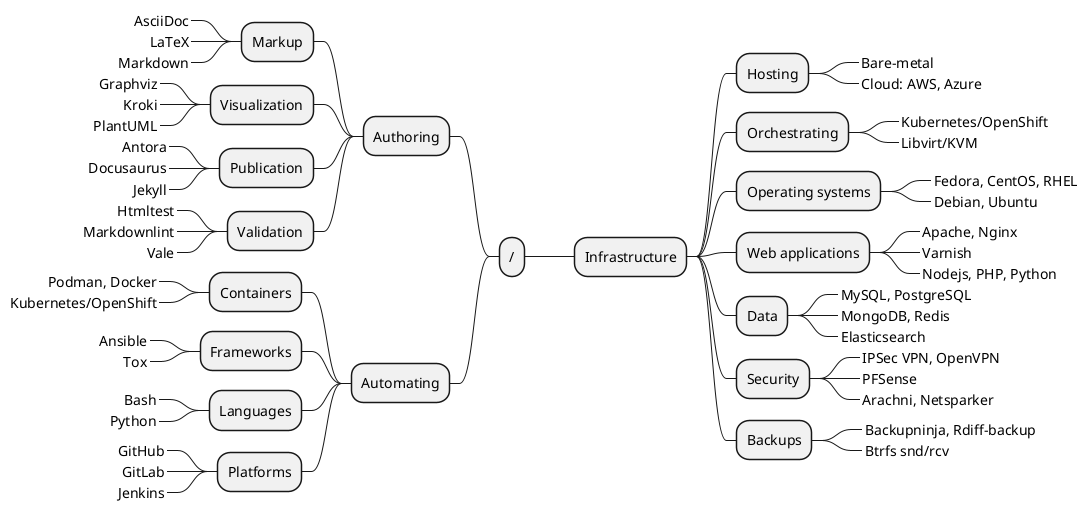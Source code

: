 @startmindmap
'!theme toy
* /

left side

** Authoring
*** Markup
****_ AsciiDoc
****_ LaTeX
****_ Markdown
*** Visualization
****_ Graphviz
****_ Kroki
****_ PlantUML
*** Publication
****_ Antora
****_ Docusaurus
****_ Jekyll
*** Validation
****_ Htmltest
****_ Markdownlint
****_ Vale

** Automating
*** Containers
****_ Podman, Docker
****_ Kubernetes/OpenShift
*** Frameworks
****_ Ansible
****_ Tox
*** Languages
****_ Bash
****_ Python
*** Platforms
****_ GitHub
****_ GitLab
****_ Jenkins

right side

** Infrastructure
*** Hosting
****_ Bare-metal
****_ Cloud: AWS, Azure
*** Orchestrating
****_ Kubernetes/OpenShift
****_ Libvirt/KVM
*** Operating systems
****_ Fedora, CentOS, RHEL
****_ Debian, Ubuntu
' ****_ Pfsense
*** Web applications
' *** Delivery
****_ Apache, Nginx
****_ Varnish
' *** Application
****_ Nodejs, PHP, Python
*** Data
****_ MySQL, PostgreSQL
****_ MongoDB, Redis
****_ Elasticsearch

*** Security
' *** Networking
****_ IPSec VPN, OpenVPN
****_ PFSense
****_ Arachni, Netsparker
*** Backups
****_ Backupninja, Rdiff-backup
****_ Btrfs snd/rcv
@endmindmap
